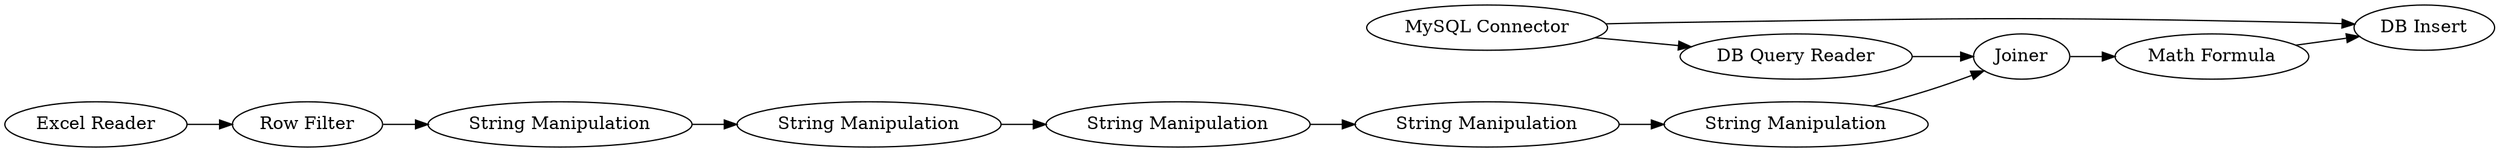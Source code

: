 digraph {
	7 -> 8
	4 -> 5
	12 -> 9
	8 -> 9
	7 -> 11
	3 -> 4
	6 -> 12
	5 -> 6
	1 -> 2
	9 -> 10
	2 -> 3
	10 -> 11
	5 [label="String Manipulation"]
	1 [label="Excel Reader"]
	7 [label="MySQL Connector"]
	9 [label=Joiner]
	11 [label="DB Insert"]
	4 [label="String Manipulation"]
	10 [label="Math Formula"]
	6 [label="String Manipulation"]
	8 [label="DB Query Reader"]
	3 [label="String Manipulation"]
	2 [label="Row Filter"]
	12 [label="String Manipulation"]
	rankdir=LR
}
